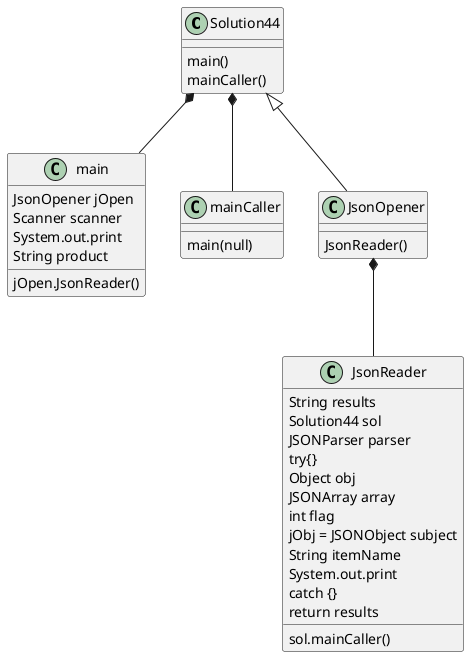 @startuml
'https://plantuml.com/class-diagram

class Solution44{
main()
mainCaller()
}

Solution44 *-- main
Solution44 *-- mainCaller
main : JsonOpener jOpen
main : Scanner scanner
main : System.out.print
main : String product
main : jOpen.JsonReader()
mainCaller : main(null)

Solution44 <|-- JsonOpener
class JsonOpener{
JsonReader()
}

JsonOpener *-- JsonReader
JsonReader : String results
JsonReader : Solution44 sol
JsonReader : JSONParser parser
JsonReader : try{}
JsonReader : Object obj
JsonReader : JSONArray array
JsonReader : int flag
JsonReader : jObj = JSONObject subject
JsonReader : String itemName
JsonReader : System.out.print
JsonReader : sol.mainCaller()
JsonReader : catch {}
JsonReader : return results

@enduml

